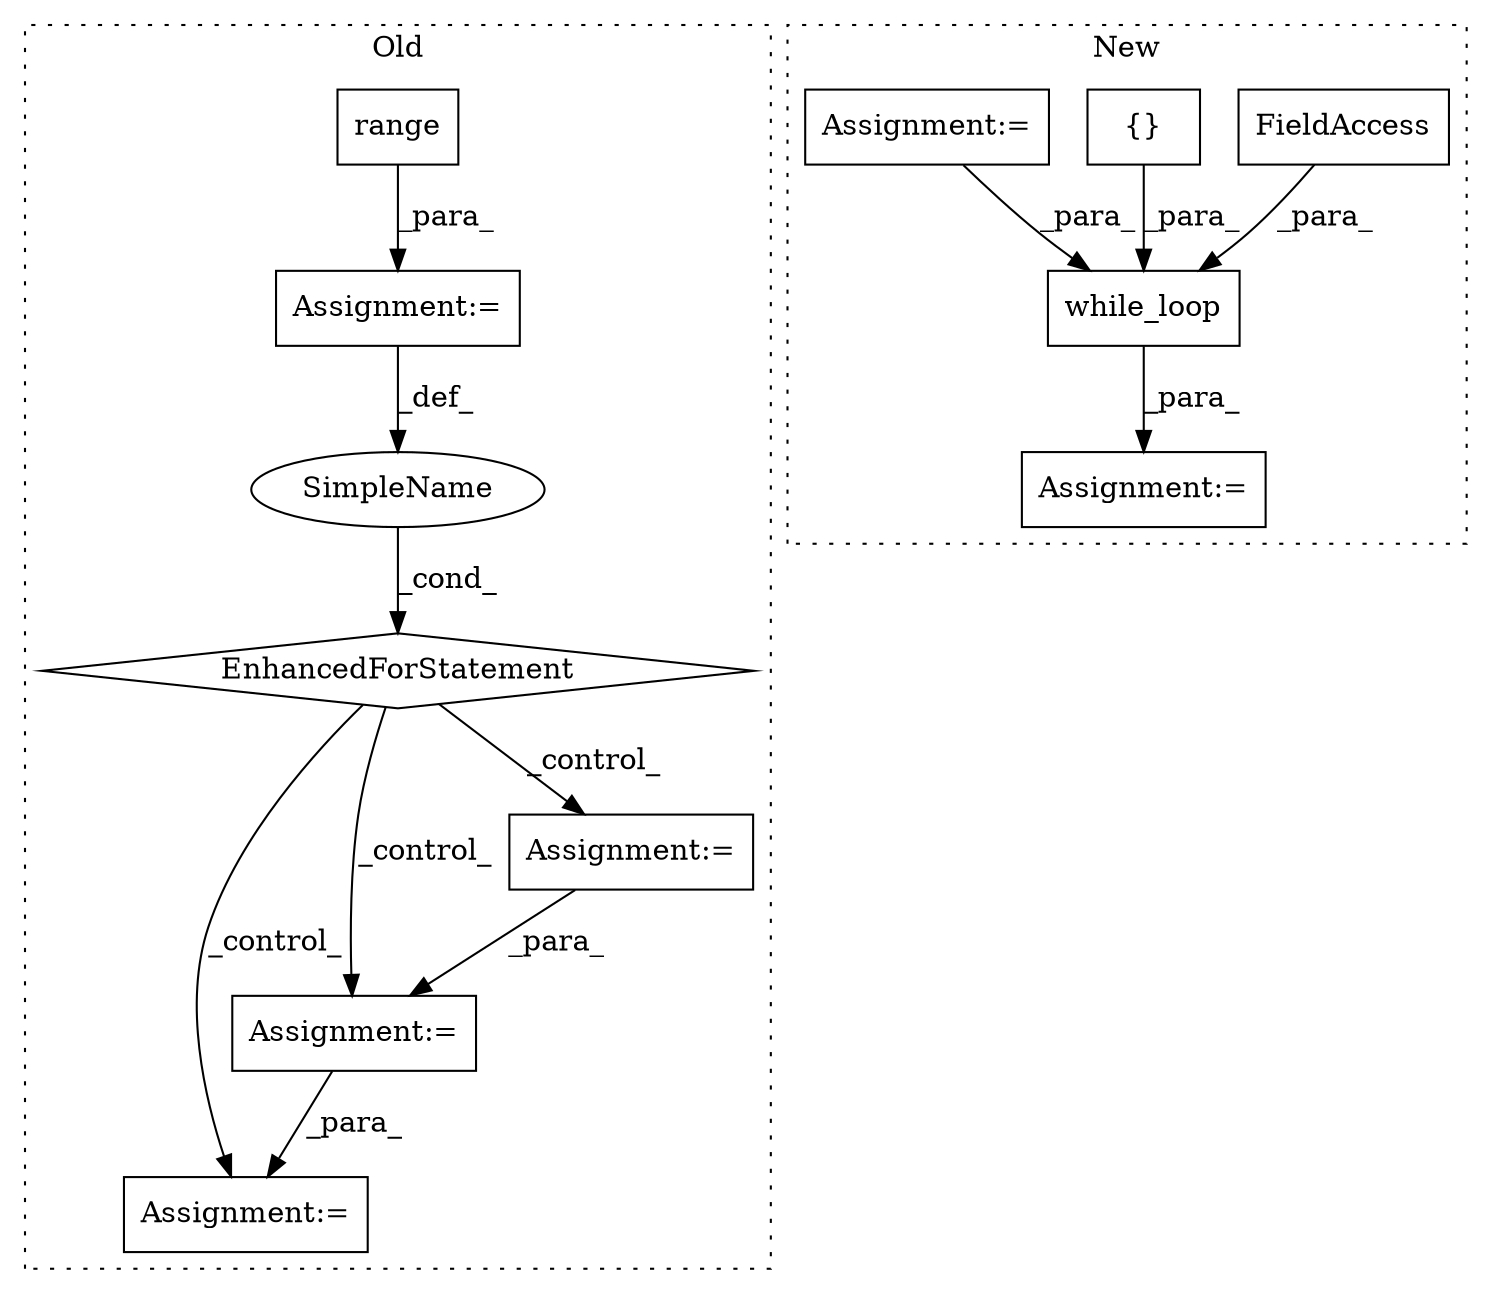 digraph G {
subgraph cluster0 {
1 [label="EnhancedForStatement" a="70" s="12680,12760" l="53,2" shape="diamond"];
3 [label="range" a="32" s="12741,12759" l="6,1" shape="box"];
5 [label="SimpleName" a="42" s="12737" l="1" shape="ellipse"];
6 [label="Assignment:=" a="7" s="14109" l="1" shape="box"];
10 [label="Assignment:=" a="7" s="12680,12760" l="53,2" shape="box"];
11 [label="Assignment:=" a="7" s="13904" l="1" shape="box"];
12 [label="Assignment:=" a="7" s="13869" l="1" shape="box"];
label = "Old";
style="dotted";
}
subgraph cluster1 {
2 [label="while_loop" a="32" s="14891,14965" l="11,1" shape="box"];
4 [label="FieldAccess" a="22" s="14907" l="4" shape="box"];
7 [label="{}" a="4" s="14940" l="2" shape="box"];
8 [label="Assignment:=" a="7" s="12963" l="1" shape="box"];
9 [label="Assignment:=" a="7" s="14886" l="2" shape="box"];
label = "New";
style="dotted";
}
1 -> 6 [label="_control_"];
1 -> 11 [label="_control_"];
1 -> 12 [label="_control_"];
2 -> 9 [label="_para_"];
3 -> 10 [label="_para_"];
4 -> 2 [label="_para_"];
5 -> 1 [label="_cond_"];
7 -> 2 [label="_para_"];
8 -> 2 [label="_para_"];
10 -> 5 [label="_def_"];
11 -> 6 [label="_para_"];
12 -> 11 [label="_para_"];
}